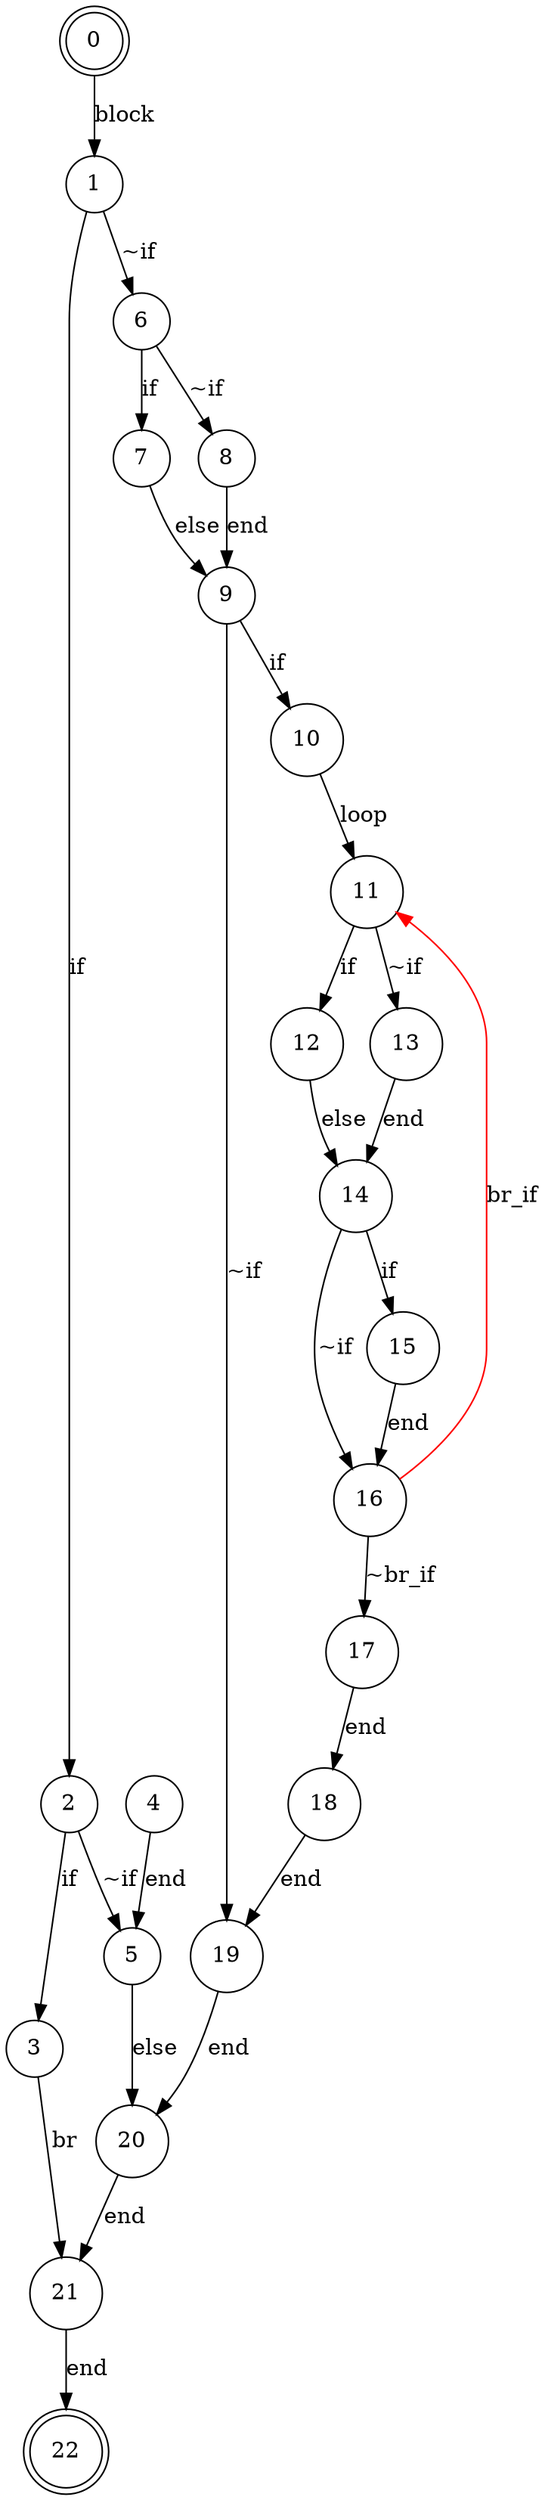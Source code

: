 digraph finite_state_machine {
    node [shape = doublecircle]; 0 22;
    node [shape = circle];
    0 -> 1[label = "block"];
    1 -> 2[label = "if"];
    1 -> 6[label = "~if"];
    2 -> 3[label = "if"];
    2 -> 5[label = "~if"];
    3 -> 21[label = "br"];
    4 -> 5[label = "end"];
    5 -> 20[label = "else"];
    6 -> 7[label = "if"];
    6 -> 8[label = "~if"];
    7 -> 9[label = "else"];
    8 -> 9[label = "end"];
    9 -> 10[label = "if"];
    9 -> 19[label = "~if"];
    10 -> 11[label = "loop"];
    11 -> 12[label = "if"];
    11 -> 13[label = "~if"];
    12 -> 14[label = "else"];
    13 -> 14[label = "end"];
    14 -> 15[label = "if"];
    14 -> 16[label = "~if"];
    15 -> 16[label = "end"];
    16 -> 17[label = "~br_if"];
    16 -> 11[color="red" label = "br_if"];
    17 -> 18[label = "end"];
    18 -> 19[label = "end"];
    19 -> 20[label = "end"];
    20 -> 21[label = "end"];
    21 -> 22[label = "end"];
}
